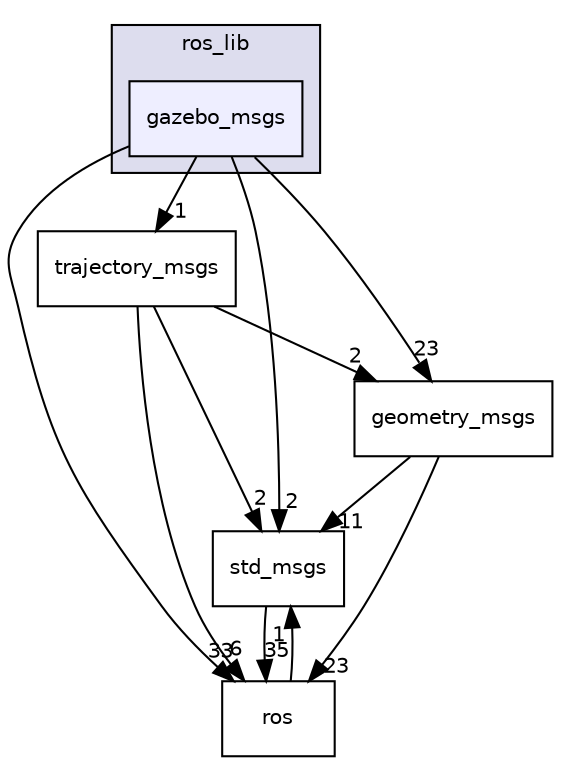 digraph "gazebo_msgs" {
  compound=true
  node [ fontsize="10", fontname="Helvetica"];
  edge [ labelfontsize="10", labelfontname="Helvetica"];
  subgraph clusterdir_90717b3c677f611b706863d5c86b90c7 {
    graph [ bgcolor="#ddddee", pencolor="black", label="ros_lib" fontname="Helvetica", fontsize="10", URL="dir_90717b3c677f611b706863d5c86b90c7.html"]
  dir_3c298a8bebd067dbc60616c0f8fd7eee [shape=box, label="gazebo_msgs", style="filled", fillcolor="#eeeeff", pencolor="black", URL="dir_3c298a8bebd067dbc60616c0f8fd7eee.html"];
  }
  dir_f2816c854eb78437876b58f76ed52aaa [shape=box label="std_msgs" URL="dir_f2816c854eb78437876b58f76ed52aaa.html"];
  dir_5cfa40852cff5e6f0c90369dde4c23a1 [shape=box label="geometry_msgs" URL="dir_5cfa40852cff5e6f0c90369dde4c23a1.html"];
  dir_a8e416d94cb85be55887a3fa8287e9f7 [shape=box label="trajectory_msgs" URL="dir_a8e416d94cb85be55887a3fa8287e9f7.html"];
  dir_74fd674bff593b67d15dde07bcd4f8f8 [shape=box label="ros" URL="dir_74fd674bff593b67d15dde07bcd4f8f8.html"];
  dir_f2816c854eb78437876b58f76ed52aaa->dir_74fd674bff593b67d15dde07bcd4f8f8 [headlabel="35", labeldistance=1.5 headhref="dir_000012_000025.html"];
  dir_5cfa40852cff5e6f0c90369dde4c23a1->dir_f2816c854eb78437876b58f76ed52aaa [headlabel="11", labeldistance=1.5 headhref="dir_000043_000012.html"];
  dir_5cfa40852cff5e6f0c90369dde4c23a1->dir_74fd674bff593b67d15dde07bcd4f8f8 [headlabel="23", labeldistance=1.5 headhref="dir_000043_000025.html"];
  dir_a8e416d94cb85be55887a3fa8287e9f7->dir_f2816c854eb78437876b58f76ed52aaa [headlabel="2", labeldistance=1.5 headhref="dir_000036_000012.html"];
  dir_a8e416d94cb85be55887a3fa8287e9f7->dir_5cfa40852cff5e6f0c90369dde4c23a1 [headlabel="2", labeldistance=1.5 headhref="dir_000036_000043.html"];
  dir_a8e416d94cb85be55887a3fa8287e9f7->dir_74fd674bff593b67d15dde07bcd4f8f8 [headlabel="6", labeldistance=1.5 headhref="dir_000036_000025.html"];
  dir_3c298a8bebd067dbc60616c0f8fd7eee->dir_f2816c854eb78437876b58f76ed52aaa [headlabel="2", labeldistance=1.5 headhref="dir_000006_000012.html"];
  dir_3c298a8bebd067dbc60616c0f8fd7eee->dir_5cfa40852cff5e6f0c90369dde4c23a1 [headlabel="23", labeldistance=1.5 headhref="dir_000006_000043.html"];
  dir_3c298a8bebd067dbc60616c0f8fd7eee->dir_a8e416d94cb85be55887a3fa8287e9f7 [headlabel="1", labeldistance=1.5 headhref="dir_000006_000036.html"];
  dir_3c298a8bebd067dbc60616c0f8fd7eee->dir_74fd674bff593b67d15dde07bcd4f8f8 [headlabel="33", labeldistance=1.5 headhref="dir_000006_000025.html"];
  dir_74fd674bff593b67d15dde07bcd4f8f8->dir_f2816c854eb78437876b58f76ed52aaa [headlabel="1", labeldistance=1.5 headhref="dir_000025_000012.html"];
}
